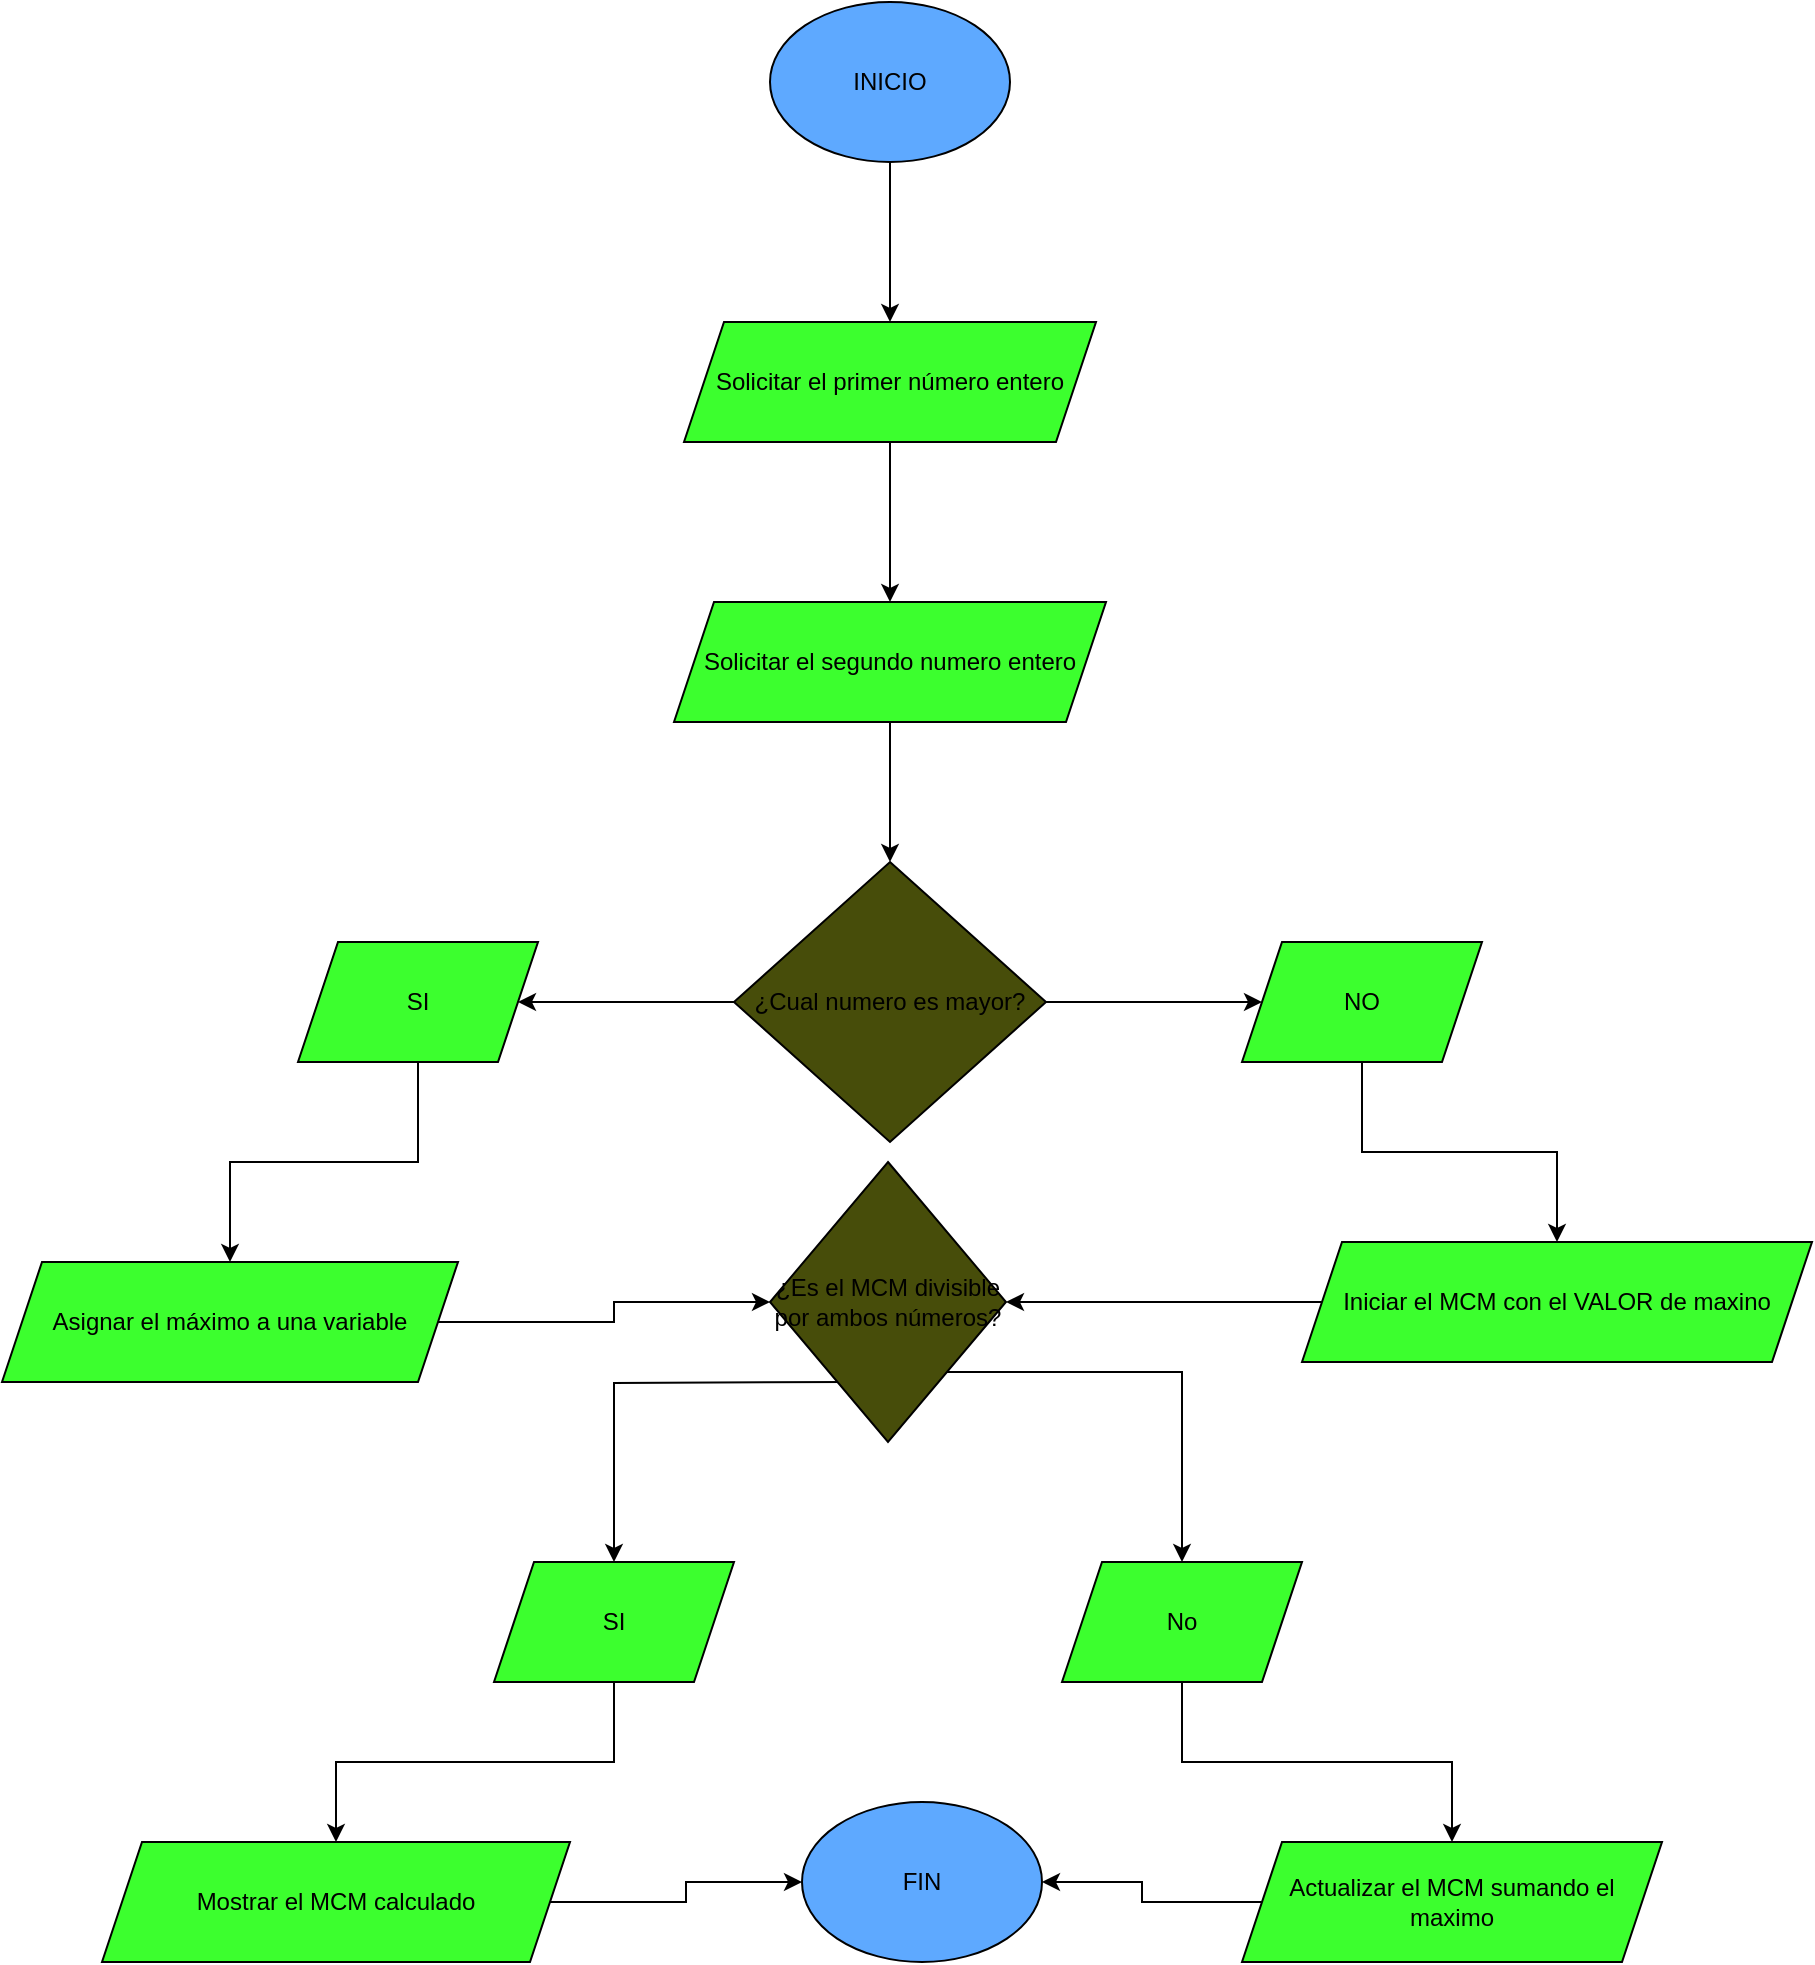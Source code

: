 <mxfile version="24.0.4" type="device">
  <diagram name="Página-1" id="39cgBoeGgnNf_VbYzvcN">
    <mxGraphModel dx="2483" dy="759" grid="1" gridSize="10" guides="1" tooltips="1" connect="1" arrows="1" fold="1" page="1" pageScale="1" pageWidth="827" pageHeight="1169" math="0" shadow="0">
      <root>
        <mxCell id="0" />
        <mxCell id="1" parent="0" />
        <mxCell id="AZC6bpRZ7sntLklHHA0F-3" value="" style="edgeStyle=orthogonalEdgeStyle;rounded=0;orthogonalLoop=1;jettySize=auto;html=1;" edge="1" parent="1" source="AZC6bpRZ7sntLklHHA0F-1" target="AZC6bpRZ7sntLklHHA0F-2">
          <mxGeometry relative="1" as="geometry" />
        </mxCell>
        <mxCell id="AZC6bpRZ7sntLklHHA0F-1" value="INICIO" style="ellipse;whiteSpace=wrap;html=1;fillColor=#5EA9FF;" vertex="1" parent="1">
          <mxGeometry x="354" y="20" width="120" height="80" as="geometry" />
        </mxCell>
        <mxCell id="AZC6bpRZ7sntLklHHA0F-5" value="" style="edgeStyle=orthogonalEdgeStyle;rounded=0;orthogonalLoop=1;jettySize=auto;html=1;" edge="1" parent="1" source="AZC6bpRZ7sntLklHHA0F-2" target="AZC6bpRZ7sntLklHHA0F-4">
          <mxGeometry relative="1" as="geometry" />
        </mxCell>
        <mxCell id="AZC6bpRZ7sntLklHHA0F-2" value="Solicitar el primer número entero" style="shape=parallelogram;perimeter=parallelogramPerimeter;whiteSpace=wrap;html=1;fixedSize=1;fillColor=#3CFF2E;" vertex="1" parent="1">
          <mxGeometry x="311" y="180" width="206" height="60" as="geometry" />
        </mxCell>
        <mxCell id="AZC6bpRZ7sntLklHHA0F-7" value="" style="edgeStyle=orthogonalEdgeStyle;rounded=0;orthogonalLoop=1;jettySize=auto;html=1;" edge="1" parent="1" source="AZC6bpRZ7sntLklHHA0F-4" target="AZC6bpRZ7sntLklHHA0F-6">
          <mxGeometry relative="1" as="geometry" />
        </mxCell>
        <mxCell id="AZC6bpRZ7sntLklHHA0F-4" value="Solicitar el segundo numero entero" style="shape=parallelogram;perimeter=parallelogramPerimeter;whiteSpace=wrap;html=1;fixedSize=1;fillColor=#3CFF2E;" vertex="1" parent="1">
          <mxGeometry x="306" y="320" width="216" height="60" as="geometry" />
        </mxCell>
        <mxCell id="AZC6bpRZ7sntLklHHA0F-9" value="" style="edgeStyle=orthogonalEdgeStyle;rounded=0;orthogonalLoop=1;jettySize=auto;html=1;" edge="1" parent="1" source="AZC6bpRZ7sntLklHHA0F-6" target="AZC6bpRZ7sntLklHHA0F-8">
          <mxGeometry relative="1" as="geometry" />
        </mxCell>
        <mxCell id="AZC6bpRZ7sntLklHHA0F-11" value="" style="edgeStyle=orthogonalEdgeStyle;rounded=0;orthogonalLoop=1;jettySize=auto;html=1;" edge="1" parent="1" source="AZC6bpRZ7sntLklHHA0F-6" target="AZC6bpRZ7sntLklHHA0F-10">
          <mxGeometry relative="1" as="geometry" />
        </mxCell>
        <mxCell id="AZC6bpRZ7sntLklHHA0F-6" value="¿Cual numero es mayor?" style="rhombus;whiteSpace=wrap;html=1;fillColor=#474D0A;" vertex="1" parent="1">
          <mxGeometry x="336" y="450" width="156" height="140" as="geometry" />
        </mxCell>
        <mxCell id="AZC6bpRZ7sntLklHHA0F-13" value="" style="edgeStyle=orthogonalEdgeStyle;rounded=0;orthogonalLoop=1;jettySize=auto;html=1;" edge="1" parent="1" source="AZC6bpRZ7sntLklHHA0F-8" target="AZC6bpRZ7sntLklHHA0F-12">
          <mxGeometry relative="1" as="geometry" />
        </mxCell>
        <mxCell id="AZC6bpRZ7sntLklHHA0F-8" value="SI" style="shape=parallelogram;perimeter=parallelogramPerimeter;whiteSpace=wrap;html=1;fixedSize=1;fillColor=#3CFF2E;" vertex="1" parent="1">
          <mxGeometry x="118" y="490" width="120" height="60" as="geometry" />
        </mxCell>
        <mxCell id="AZC6bpRZ7sntLklHHA0F-15" value="" style="edgeStyle=orthogonalEdgeStyle;rounded=0;orthogonalLoop=1;jettySize=auto;html=1;" edge="1" parent="1" source="AZC6bpRZ7sntLklHHA0F-10" target="AZC6bpRZ7sntLklHHA0F-14">
          <mxGeometry relative="1" as="geometry" />
        </mxCell>
        <mxCell id="AZC6bpRZ7sntLklHHA0F-10" value="NO" style="shape=parallelogram;perimeter=parallelogramPerimeter;whiteSpace=wrap;html=1;fixedSize=1;fillColor=#3CFF2E;" vertex="1" parent="1">
          <mxGeometry x="590" y="490" width="120" height="60" as="geometry" />
        </mxCell>
        <mxCell id="AZC6bpRZ7sntLklHHA0F-17" value="" style="edgeStyle=orthogonalEdgeStyle;rounded=0;orthogonalLoop=1;jettySize=auto;html=1;" edge="1" parent="1" source="AZC6bpRZ7sntLklHHA0F-12" target="AZC6bpRZ7sntLklHHA0F-16">
          <mxGeometry relative="1" as="geometry" />
        </mxCell>
        <mxCell id="AZC6bpRZ7sntLklHHA0F-12" value="Asignar el máximo a una variable" style="shape=parallelogram;perimeter=parallelogramPerimeter;whiteSpace=wrap;html=1;fixedSize=1;fillColor=#3CFF2E;" vertex="1" parent="1">
          <mxGeometry x="-30" y="650" width="228" height="60" as="geometry" />
        </mxCell>
        <mxCell id="AZC6bpRZ7sntLklHHA0F-18" style="edgeStyle=orthogonalEdgeStyle;rounded=0;orthogonalLoop=1;jettySize=auto;html=1;entryX=1;entryY=0.5;entryDx=0;entryDy=0;" edge="1" parent="1" source="AZC6bpRZ7sntLklHHA0F-14" target="AZC6bpRZ7sntLklHHA0F-16">
          <mxGeometry relative="1" as="geometry" />
        </mxCell>
        <mxCell id="AZC6bpRZ7sntLklHHA0F-14" value="Iniciar el MCM con el VALOR de maxino" style="shape=parallelogram;perimeter=parallelogramPerimeter;whiteSpace=wrap;html=1;fixedSize=1;fillColor=#3CFF2E;" vertex="1" parent="1">
          <mxGeometry x="620" y="640" width="255" height="60" as="geometry" />
        </mxCell>
        <mxCell id="AZC6bpRZ7sntLklHHA0F-20" value="" style="edgeStyle=orthogonalEdgeStyle;rounded=0;orthogonalLoop=1;jettySize=auto;html=1;entryX=0.5;entryY=0;entryDx=0;entryDy=0;" edge="1" parent="1" target="AZC6bpRZ7sntLklHHA0F-19">
          <mxGeometry relative="1" as="geometry">
            <mxPoint x="393" y="710" as="sourcePoint" />
            <mxPoint x="280" y="790" as="targetPoint" />
          </mxGeometry>
        </mxCell>
        <mxCell id="AZC6bpRZ7sntLklHHA0F-23" style="edgeStyle=orthogonalEdgeStyle;rounded=0;orthogonalLoop=1;jettySize=auto;html=1;exitX=1;exitY=1;exitDx=0;exitDy=0;entryX=0.5;entryY=0;entryDx=0;entryDy=0;" edge="1" parent="1" source="AZC6bpRZ7sntLklHHA0F-16" target="AZC6bpRZ7sntLklHHA0F-21">
          <mxGeometry relative="1" as="geometry">
            <mxPoint x="530" y="780" as="targetPoint" />
          </mxGeometry>
        </mxCell>
        <mxCell id="AZC6bpRZ7sntLklHHA0F-16" value="¿Es el MCM divisible por ambos números?" style="rhombus;whiteSpace=wrap;html=1;fillColor=#474D0A;" vertex="1" parent="1">
          <mxGeometry x="354" y="600" width="118" height="140" as="geometry" />
        </mxCell>
        <mxCell id="AZC6bpRZ7sntLklHHA0F-25" value="" style="edgeStyle=orthogonalEdgeStyle;rounded=0;orthogonalLoop=1;jettySize=auto;html=1;" edge="1" parent="1" source="AZC6bpRZ7sntLklHHA0F-19" target="AZC6bpRZ7sntLklHHA0F-24">
          <mxGeometry relative="1" as="geometry" />
        </mxCell>
        <mxCell id="AZC6bpRZ7sntLklHHA0F-19" value="SI" style="shape=parallelogram;perimeter=parallelogramPerimeter;whiteSpace=wrap;html=1;fixedSize=1;fillColor=#3CFF2E;" vertex="1" parent="1">
          <mxGeometry x="216" y="800" width="120" height="60" as="geometry" />
        </mxCell>
        <mxCell id="AZC6bpRZ7sntLklHHA0F-27" value="" style="edgeStyle=orthogonalEdgeStyle;rounded=0;orthogonalLoop=1;jettySize=auto;html=1;" edge="1" parent="1" source="AZC6bpRZ7sntLklHHA0F-21" target="AZC6bpRZ7sntLklHHA0F-26">
          <mxGeometry relative="1" as="geometry" />
        </mxCell>
        <mxCell id="AZC6bpRZ7sntLklHHA0F-21" value="No" style="shape=parallelogram;perimeter=parallelogramPerimeter;whiteSpace=wrap;html=1;fixedSize=1;fillColor=#3CFF2E;" vertex="1" parent="1">
          <mxGeometry x="500" y="800" width="120" height="60" as="geometry" />
        </mxCell>
        <mxCell id="AZC6bpRZ7sntLklHHA0F-30" style="edgeStyle=orthogonalEdgeStyle;rounded=0;orthogonalLoop=1;jettySize=auto;html=1;entryX=0;entryY=0.5;entryDx=0;entryDy=0;" edge="1" parent="1" source="AZC6bpRZ7sntLklHHA0F-24" target="AZC6bpRZ7sntLklHHA0F-29">
          <mxGeometry relative="1" as="geometry" />
        </mxCell>
        <mxCell id="AZC6bpRZ7sntLklHHA0F-24" value="Mostrar el MCM calculado" style="shape=parallelogram;perimeter=parallelogramPerimeter;whiteSpace=wrap;html=1;fixedSize=1;fillColor=#3CFF2E;" vertex="1" parent="1">
          <mxGeometry x="20" y="940" width="234" height="60" as="geometry" />
        </mxCell>
        <mxCell id="AZC6bpRZ7sntLklHHA0F-31" value="" style="edgeStyle=orthogonalEdgeStyle;rounded=0;orthogonalLoop=1;jettySize=auto;html=1;" edge="1" parent="1" source="AZC6bpRZ7sntLklHHA0F-26" target="AZC6bpRZ7sntLklHHA0F-29">
          <mxGeometry relative="1" as="geometry" />
        </mxCell>
        <mxCell id="AZC6bpRZ7sntLklHHA0F-26" value="Actualizar el MCM sumando el maximo" style="shape=parallelogram;perimeter=parallelogramPerimeter;whiteSpace=wrap;html=1;fixedSize=1;fillColor=#3CFF2E;" vertex="1" parent="1">
          <mxGeometry x="590" y="940" width="210" height="60" as="geometry" />
        </mxCell>
        <mxCell id="AZC6bpRZ7sntLklHHA0F-29" value="FIN" style="ellipse;whiteSpace=wrap;html=1;fillColor=#5EA9FF;" vertex="1" parent="1">
          <mxGeometry x="370" y="920" width="120" height="80" as="geometry" />
        </mxCell>
      </root>
    </mxGraphModel>
  </diagram>
</mxfile>
